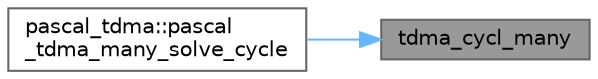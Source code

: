digraph "tdma_cycl_many"
{
 // LATEX_PDF_SIZE
  bgcolor="transparent";
  edge [fontname=Helvetica,fontsize=10,labelfontname=Helvetica,labelfontsize=10];
  node [fontname=Helvetica,fontsize=10,shape=box,height=0.2,width=0.4];
  rankdir="RL";
  Node1 [id="Node000001",label="tdma_cycl_many",height=0.2,width=0.4,color="gray40", fillcolor="grey60", style="filled", fontcolor="black",tooltip="Solve many cyclic tridiagonal systems of equations using the Thomas algorithm. First index indicates ..."];
  Node1 -> Node2 [id="edge1_Node000001_Node000002",dir="back",color="steelblue1",style="solid",tooltip=" "];
  Node2 [id="Node000002",label="pascal_tdma::pascal\l_tdma_many_solve_cycle",height=0.2,width=0.4,color="grey40", fillcolor="white", style="filled",URL="$namespacepascal__tdma.html#a44784cc88e2252697711d2ac7d525d97",tooltip="Solve many cyclic tridiagonal systems of equations."];
}
